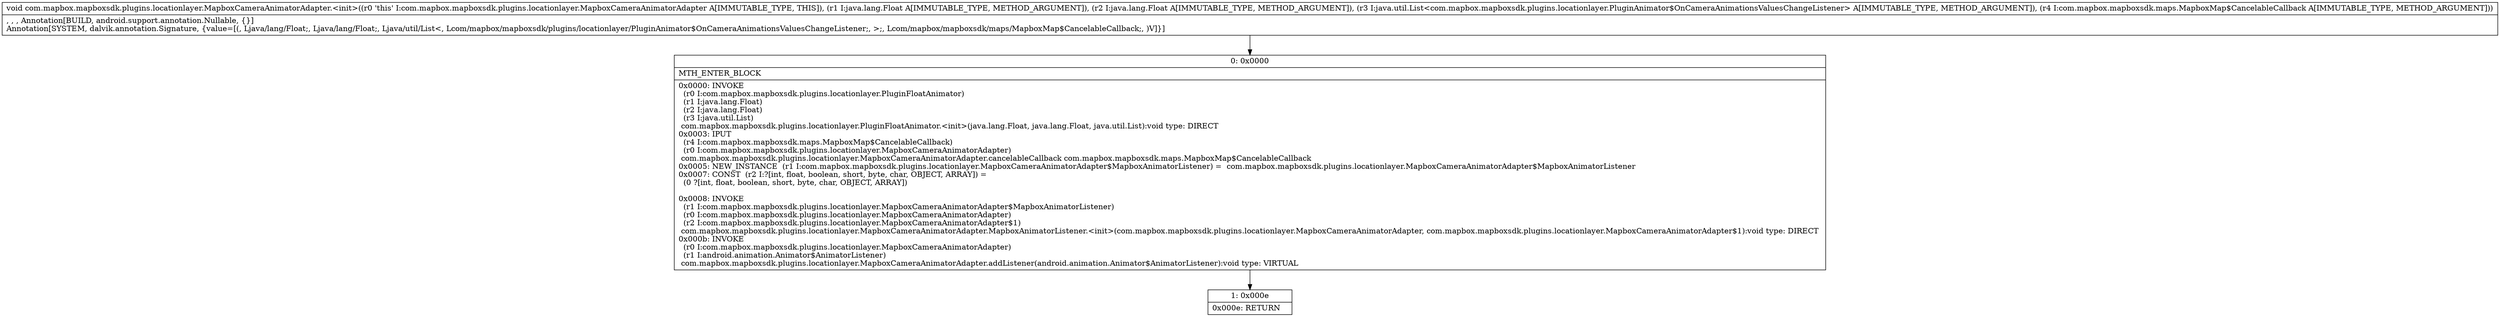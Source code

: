 digraph "CFG forcom.mapbox.mapboxsdk.plugins.locationlayer.MapboxCameraAnimatorAdapter.\<init\>(Ljava\/lang\/Float;Ljava\/lang\/Float;Ljava\/util\/List;Lcom\/mapbox\/mapboxsdk\/maps\/MapboxMap$CancelableCallback;)V" {
Node_0 [shape=record,label="{0\:\ 0x0000|MTH_ENTER_BLOCK\l|0x0000: INVOKE  \l  (r0 I:com.mapbox.mapboxsdk.plugins.locationlayer.PluginFloatAnimator)\l  (r1 I:java.lang.Float)\l  (r2 I:java.lang.Float)\l  (r3 I:java.util.List)\l com.mapbox.mapboxsdk.plugins.locationlayer.PluginFloatAnimator.\<init\>(java.lang.Float, java.lang.Float, java.util.List):void type: DIRECT \l0x0003: IPUT  \l  (r4 I:com.mapbox.mapboxsdk.maps.MapboxMap$CancelableCallback)\l  (r0 I:com.mapbox.mapboxsdk.plugins.locationlayer.MapboxCameraAnimatorAdapter)\l com.mapbox.mapboxsdk.plugins.locationlayer.MapboxCameraAnimatorAdapter.cancelableCallback com.mapbox.mapboxsdk.maps.MapboxMap$CancelableCallback \l0x0005: NEW_INSTANCE  (r1 I:com.mapbox.mapboxsdk.plugins.locationlayer.MapboxCameraAnimatorAdapter$MapboxAnimatorListener) =  com.mapbox.mapboxsdk.plugins.locationlayer.MapboxCameraAnimatorAdapter$MapboxAnimatorListener \l0x0007: CONST  (r2 I:?[int, float, boolean, short, byte, char, OBJECT, ARRAY]) = \l  (0 ?[int, float, boolean, short, byte, char, OBJECT, ARRAY])\l \l0x0008: INVOKE  \l  (r1 I:com.mapbox.mapboxsdk.plugins.locationlayer.MapboxCameraAnimatorAdapter$MapboxAnimatorListener)\l  (r0 I:com.mapbox.mapboxsdk.plugins.locationlayer.MapboxCameraAnimatorAdapter)\l  (r2 I:com.mapbox.mapboxsdk.plugins.locationlayer.MapboxCameraAnimatorAdapter$1)\l com.mapbox.mapboxsdk.plugins.locationlayer.MapboxCameraAnimatorAdapter.MapboxAnimatorListener.\<init\>(com.mapbox.mapboxsdk.plugins.locationlayer.MapboxCameraAnimatorAdapter, com.mapbox.mapboxsdk.plugins.locationlayer.MapboxCameraAnimatorAdapter$1):void type: DIRECT \l0x000b: INVOKE  \l  (r0 I:com.mapbox.mapboxsdk.plugins.locationlayer.MapboxCameraAnimatorAdapter)\l  (r1 I:android.animation.Animator$AnimatorListener)\l com.mapbox.mapboxsdk.plugins.locationlayer.MapboxCameraAnimatorAdapter.addListener(android.animation.Animator$AnimatorListener):void type: VIRTUAL \l}"];
Node_1 [shape=record,label="{1\:\ 0x000e|0x000e: RETURN   \l}"];
MethodNode[shape=record,label="{void com.mapbox.mapboxsdk.plugins.locationlayer.MapboxCameraAnimatorAdapter.\<init\>((r0 'this' I:com.mapbox.mapboxsdk.plugins.locationlayer.MapboxCameraAnimatorAdapter A[IMMUTABLE_TYPE, THIS]), (r1 I:java.lang.Float A[IMMUTABLE_TYPE, METHOD_ARGUMENT]), (r2 I:java.lang.Float A[IMMUTABLE_TYPE, METHOD_ARGUMENT]), (r3 I:java.util.List\<com.mapbox.mapboxsdk.plugins.locationlayer.PluginAnimator$OnCameraAnimationsValuesChangeListener\> A[IMMUTABLE_TYPE, METHOD_ARGUMENT]), (r4 I:com.mapbox.mapboxsdk.maps.MapboxMap$CancelableCallback A[IMMUTABLE_TYPE, METHOD_ARGUMENT]))  | , , , Annotation[BUILD, android.support.annotation.Nullable, \{\}]\lAnnotation[SYSTEM, dalvik.annotation.Signature, \{value=[(, Ljava\/lang\/Float;, Ljava\/lang\/Float;, Ljava\/util\/List\<, Lcom\/mapbox\/mapboxsdk\/plugins\/locationlayer\/PluginAnimator$OnCameraAnimationsValuesChangeListener;, \>;, Lcom\/mapbox\/mapboxsdk\/maps\/MapboxMap$CancelableCallback;, )V]\}]\l}"];
MethodNode -> Node_0;
Node_0 -> Node_1;
}


